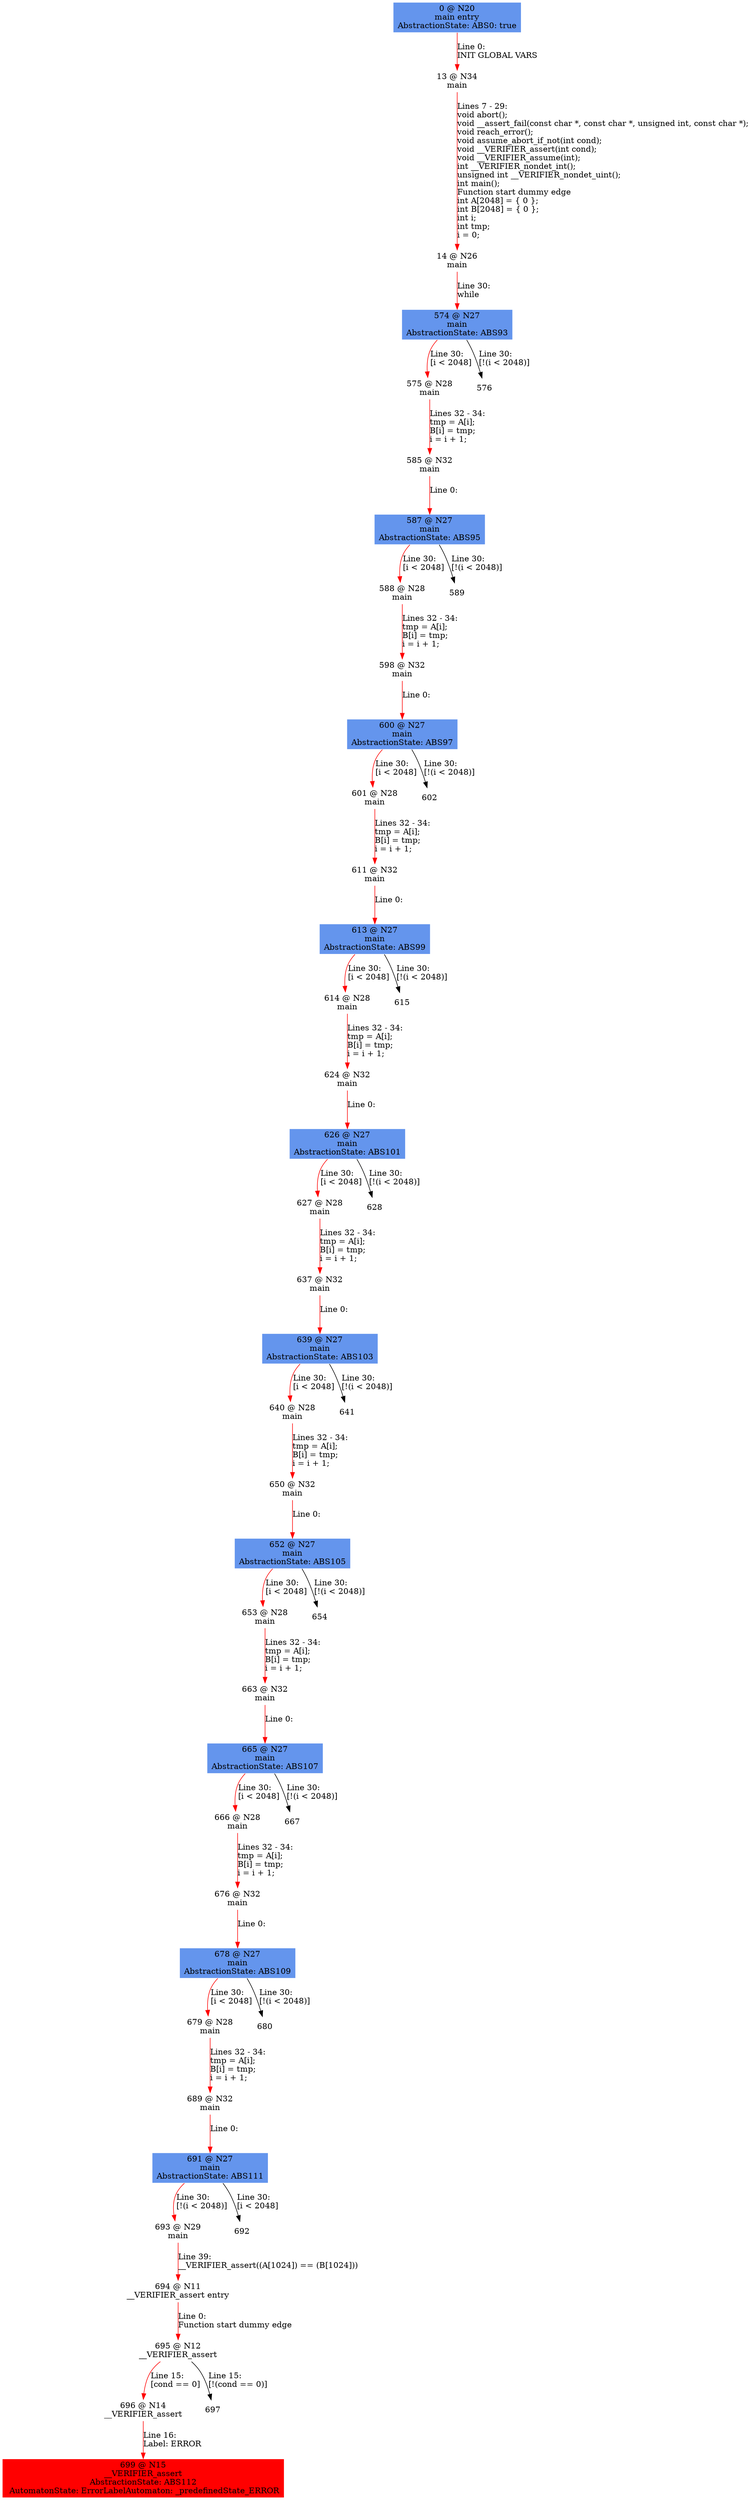 digraph ARG {
node [style="filled" shape="box" color="white"]
0 [fillcolor="cornflowerblue" label="0 @ N20\nmain entry\nAbstractionState: ABS0: true\n" id="0"]
13 [label="13 @ N34\nmain\n" id="13"]
14 [label="14 @ N26\nmain\n" id="14"]
574 [fillcolor="cornflowerblue" label="574 @ N27\nmain\nAbstractionState: ABS93\n" id="574"]
575 [label="575 @ N28\nmain\n" id="575"]
585 [label="585 @ N32\nmain\n" id="585"]
587 [fillcolor="cornflowerblue" label="587 @ N27\nmain\nAbstractionState: ABS95\n" id="587"]
588 [label="588 @ N28\nmain\n" id="588"]
598 [label="598 @ N32\nmain\n" id="598"]
600 [fillcolor="cornflowerblue" label="600 @ N27\nmain\nAbstractionState: ABS97\n" id="600"]
601 [label="601 @ N28\nmain\n" id="601"]
611 [label="611 @ N32\nmain\n" id="611"]
613 [fillcolor="cornflowerblue" label="613 @ N27\nmain\nAbstractionState: ABS99\n" id="613"]
614 [label="614 @ N28\nmain\n" id="614"]
624 [label="624 @ N32\nmain\n" id="624"]
626 [fillcolor="cornflowerblue" label="626 @ N27\nmain\nAbstractionState: ABS101\n" id="626"]
627 [label="627 @ N28\nmain\n" id="627"]
637 [label="637 @ N32\nmain\n" id="637"]
639 [fillcolor="cornflowerblue" label="639 @ N27\nmain\nAbstractionState: ABS103\n" id="639"]
640 [label="640 @ N28\nmain\n" id="640"]
650 [label="650 @ N32\nmain\n" id="650"]
652 [fillcolor="cornflowerblue" label="652 @ N27\nmain\nAbstractionState: ABS105\n" id="652"]
653 [label="653 @ N28\nmain\n" id="653"]
663 [label="663 @ N32\nmain\n" id="663"]
665 [fillcolor="cornflowerblue" label="665 @ N27\nmain\nAbstractionState: ABS107\n" id="665"]
666 [label="666 @ N28\nmain\n" id="666"]
676 [label="676 @ N32\nmain\n" id="676"]
678 [fillcolor="cornflowerblue" label="678 @ N27\nmain\nAbstractionState: ABS109\n" id="678"]
679 [label="679 @ N28\nmain\n" id="679"]
689 [label="689 @ N32\nmain\n" id="689"]
691 [fillcolor="cornflowerblue" label="691 @ N27\nmain\nAbstractionState: ABS111\n" id="691"]
693 [label="693 @ N29\nmain\n" id="693"]
694 [label="694 @ N11\n__VERIFIER_assert entry\n" id="694"]
695 [label="695 @ N12\n__VERIFIER_assert\n" id="695"]
696 [label="696 @ N14\n__VERIFIER_assert\n" id="696"]
699 [fillcolor="red" label="699 @ N15\n__VERIFIER_assert\nAbstractionState: ABS112\n AutomatonState: ErrorLabelAutomaton: _predefinedState_ERROR\n" id="699"]
0 -> 13 [color="red" label="Line 0: \lINIT GLOBAL VARS\l" id="0 -> 13"]
13 -> 14 [color="red" label="Lines 7 - 29: \lvoid abort();\lvoid __assert_fail(const char *, const char *, unsigned int, const char *);\lvoid reach_error();\lvoid assume_abort_if_not(int cond);\lvoid __VERIFIER_assert(int cond);\lvoid __VERIFIER_assume(int);\lint __VERIFIER_nondet_int();\lunsigned int __VERIFIER_nondet_uint();\lint main();\lFunction start dummy edge\lint A[2048] = { 0 };\lint B[2048] = { 0 };\lint i;\lint tmp;\li = 0;\l" id="13 -> 14"]
14 -> 574 [color="red" label="Line 30: \lwhile\l" id="14 -> 574"]
574 -> 575 [color="red" label="Line 30: \l[i < 2048]\l" id="574 -> 575"]
574 -> 576 [label="Line 30: \l[!(i < 2048)]\l" id="574 -> 576"]
575 -> 585 [color="red" label="Lines 32 - 34: \ltmp = A[i];\lB[i] = tmp;\li = i + 1;\l" id="575 -> 585"]
585 -> 587 [color="red" label="Line 0: \l\l" id="585 -> 587"]
587 -> 588 [color="red" label="Line 30: \l[i < 2048]\l" id="587 -> 588"]
587 -> 589 [label="Line 30: \l[!(i < 2048)]\l" id="587 -> 589"]
588 -> 598 [color="red" label="Lines 32 - 34: \ltmp = A[i];\lB[i] = tmp;\li = i + 1;\l" id="588 -> 598"]
598 -> 600 [color="red" label="Line 0: \l\l" id="598 -> 600"]
600 -> 601 [color="red" label="Line 30: \l[i < 2048]\l" id="600 -> 601"]
600 -> 602 [label="Line 30: \l[!(i < 2048)]\l" id="600 -> 602"]
601 -> 611 [color="red" label="Lines 32 - 34: \ltmp = A[i];\lB[i] = tmp;\li = i + 1;\l" id="601 -> 611"]
611 -> 613 [color="red" label="Line 0: \l\l" id="611 -> 613"]
613 -> 614 [color="red" label="Line 30: \l[i < 2048]\l" id="613 -> 614"]
613 -> 615 [label="Line 30: \l[!(i < 2048)]\l" id="613 -> 615"]
614 -> 624 [color="red" label="Lines 32 - 34: \ltmp = A[i];\lB[i] = tmp;\li = i + 1;\l" id="614 -> 624"]
624 -> 626 [color="red" label="Line 0: \l\l" id="624 -> 626"]
626 -> 627 [color="red" label="Line 30: \l[i < 2048]\l" id="626 -> 627"]
626 -> 628 [label="Line 30: \l[!(i < 2048)]\l" id="626 -> 628"]
627 -> 637 [color="red" label="Lines 32 - 34: \ltmp = A[i];\lB[i] = tmp;\li = i + 1;\l" id="627 -> 637"]
637 -> 639 [color="red" label="Line 0: \l\l" id="637 -> 639"]
639 -> 640 [color="red" label="Line 30: \l[i < 2048]\l" id="639 -> 640"]
639 -> 641 [label="Line 30: \l[!(i < 2048)]\l" id="639 -> 641"]
640 -> 650 [color="red" label="Lines 32 - 34: \ltmp = A[i];\lB[i] = tmp;\li = i + 1;\l" id="640 -> 650"]
650 -> 652 [color="red" label="Line 0: \l\l" id="650 -> 652"]
652 -> 653 [color="red" label="Line 30: \l[i < 2048]\l" id="652 -> 653"]
652 -> 654 [label="Line 30: \l[!(i < 2048)]\l" id="652 -> 654"]
653 -> 663 [color="red" label="Lines 32 - 34: \ltmp = A[i];\lB[i] = tmp;\li = i + 1;\l" id="653 -> 663"]
663 -> 665 [color="red" label="Line 0: \l\l" id="663 -> 665"]
665 -> 666 [color="red" label="Line 30: \l[i < 2048]\l" id="665 -> 666"]
665 -> 667 [label="Line 30: \l[!(i < 2048)]\l" id="665 -> 667"]
666 -> 676 [color="red" label="Lines 32 - 34: \ltmp = A[i];\lB[i] = tmp;\li = i + 1;\l" id="666 -> 676"]
676 -> 678 [color="red" label="Line 0: \l\l" id="676 -> 678"]
678 -> 679 [color="red" label="Line 30: \l[i < 2048]\l" id="678 -> 679"]
678 -> 680 [label="Line 30: \l[!(i < 2048)]\l" id="678 -> 680"]
679 -> 689 [color="red" label="Lines 32 - 34: \ltmp = A[i];\lB[i] = tmp;\li = i + 1;\l" id="679 -> 689"]
689 -> 691 [color="red" label="Line 0: \l\l" id="689 -> 691"]
691 -> 692 [label="Line 30: \l[i < 2048]\l" id="691 -> 692"]
691 -> 693 [color="red" label="Line 30: \l[!(i < 2048)]\l" id="691 -> 693"]
693 -> 694 [color="red" label="Line 39: \l__VERIFIER_assert((A[1024]) == (B[1024]))\l" id="693 -> 694"]
694 -> 695 [color="red" label="Line 0: \lFunction start dummy edge\l" id="694 -> 695"]
695 -> 696 [color="red" label="Line 15: \l[cond == 0]\l" id="695 -> 696"]
695 -> 697 [label="Line 15: \l[!(cond == 0)]\l" id="695 -> 697"]
696 -> 699 [color="red" label="Line 16: \lLabel: ERROR\l" id="696 -> 699"]
}
